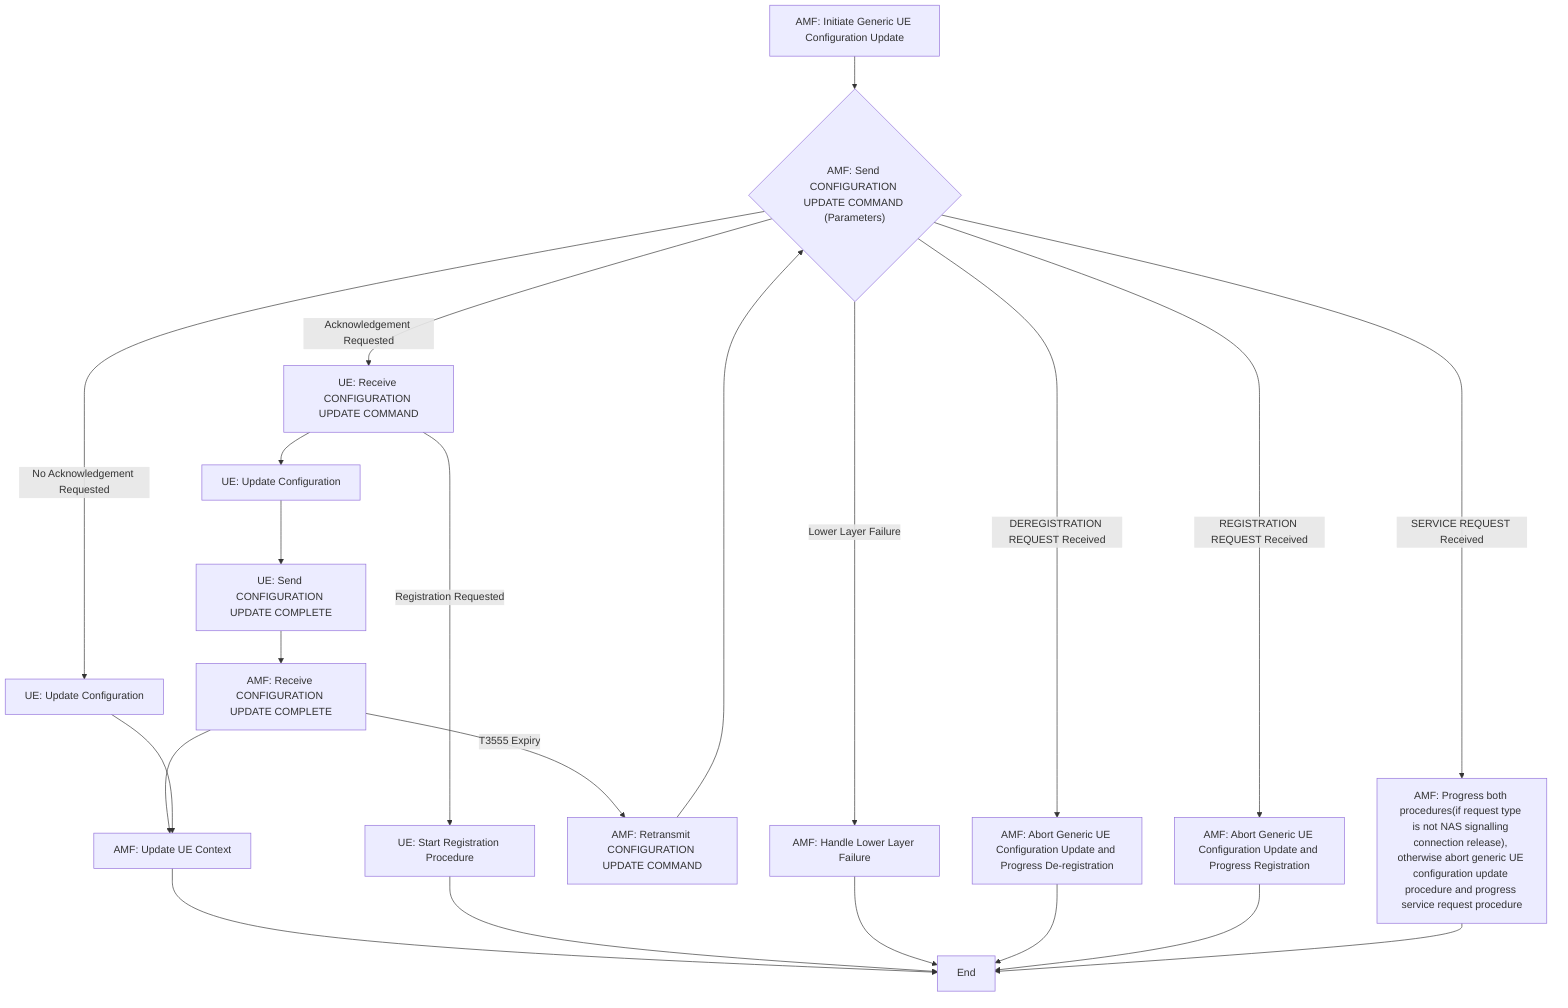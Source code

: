 graph TD
    A["AMF: Initiate Generic UE Configuration Update"] --> B{"AMF: Send CONFIGURATION UPDATE COMMAND (Parameters)"};
    B -- "Acknowledgement Requested" --> C["UE: Receive CONFIGURATION UPDATE COMMAND"];
    B -- "No Acknowledgement Requested" --> F["UE: Update Configuration"];
    C --> D["UE: Update Configuration"];
    D --> E["UE: Send CONFIGURATION UPDATE COMPLETE"];
    E --> G["AMF: Receive CONFIGURATION UPDATE COMPLETE"];
    G --> H["AMF: Update UE Context"];
    F --> H;
    H -->I["End"];
    C -- "Registration Requested" --> J["UE: Start Registration Procedure"];
    J --> I;
    G -- "T3555 Expiry" --> K["AMF: Retransmit CONFIGURATION UPDATE COMMAND"];
    K --> B;
    B -- "Lower Layer Failure" -->L["AMF: Handle Lower Layer Failure"];
    L -->I;
    B -- "DEREGISTRATION REQUEST Received" --> M["AMF: Abort Generic UE Configuration Update and Progress De-registration"];
    M --> I;
    B -- "REGISTRATION REQUEST Received" --> N["AMF: Abort Generic UE Configuration Update and Progress Registration"];
    N --> I;
    B -- "SERVICE REQUEST Received" --> O["AMF: Progress both procedures(if request type is not NAS signalling connection release), otherwise abort generic UE configuration update procedure and progress service request procedure"];
    O --> I;